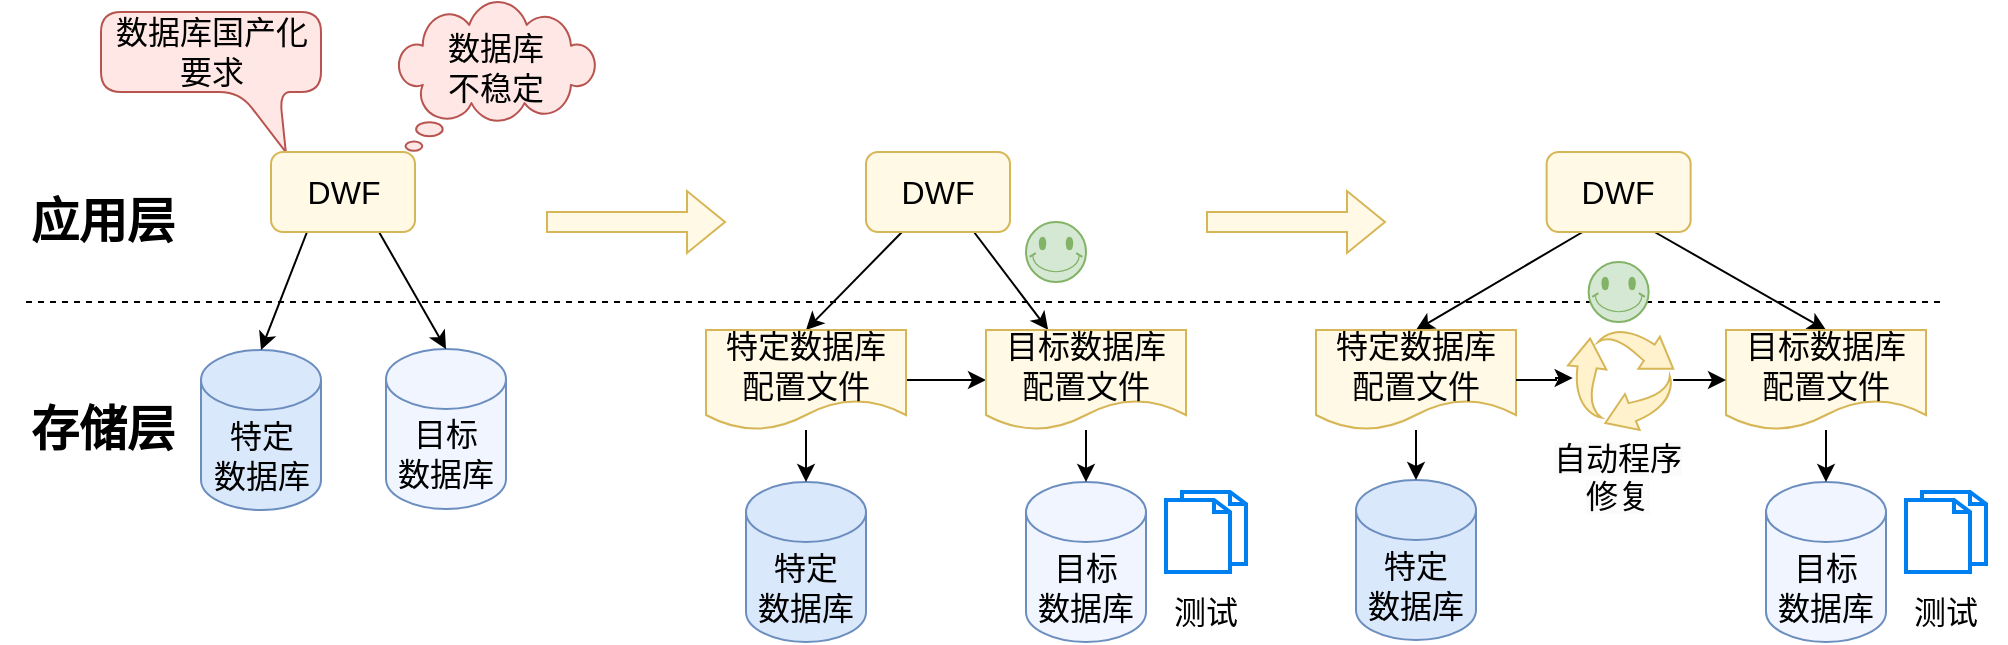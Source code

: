 <mxfile version="24.7.14">
  <diagram name="第 1 页" id="Z13YXTeYMu5rHQkVds1D">
    <mxGraphModel dx="1434" dy="738" grid="1" gridSize="10" guides="1" tooltips="1" connect="1" arrows="1" fold="1" page="1" pageScale="1" pageWidth="1169" pageHeight="827" math="0" shadow="0">
      <root>
        <mxCell id="0" />
        <mxCell id="1" parent="0" />
        <mxCell id="j5bSOG_ibHAwk6ScXbE1-1" value="" style="endArrow=none;dashed=1;html=1;rounded=0;" edge="1" parent="1">
          <mxGeometry width="50" height="50" relative="1" as="geometry">
            <mxPoint x="60" y="350" as="sourcePoint" />
            <mxPoint x="1020" y="350" as="targetPoint" />
          </mxGeometry>
        </mxCell>
        <mxCell id="j5bSOG_ibHAwk6ScXbE1-3" value="特定&lt;div&gt;数据库&lt;/div&gt;" style="shape=cylinder3;whiteSpace=wrap;html=1;boundedLbl=1;backgroundOutline=1;size=15;fontSize=16;fillColor=#dae8fc;strokeColor=#6c8ebf;" vertex="1" parent="1">
          <mxGeometry x="147.5" y="374" width="60" height="80" as="geometry" />
        </mxCell>
        <mxCell id="j5bSOG_ibHAwk6ScXbE1-5" style="rounded=0;orthogonalLoop=1;jettySize=auto;html=1;entryX=0.5;entryY=0;entryDx=0;entryDy=0;entryPerimeter=0;exitX=0.25;exitY=1;exitDx=0;exitDy=0;" edge="1" parent="1" source="j5bSOG_ibHAwk6ScXbE1-71" target="j5bSOG_ibHAwk6ScXbE1-3">
          <mxGeometry relative="1" as="geometry">
            <mxPoint x="197.852" y="316.115" as="sourcePoint" />
          </mxGeometry>
        </mxCell>
        <mxCell id="j5bSOG_ibHAwk6ScXbE1-6" value="" style="verticalLabelPosition=bottom;verticalAlign=top;html=1;shape=mxgraph.basic.smiley;fillColor=#d5e8d4;strokeColor=#82b366;" vertex="1" parent="1">
          <mxGeometry x="560" y="310" width="30" height="30" as="geometry" />
        </mxCell>
        <mxCell id="j5bSOG_ibHAwk6ScXbE1-11" value="数据库&lt;div&gt;不稳定&lt;/div&gt;" style="whiteSpace=wrap;html=1;shape=mxgraph.basic.cloud_callout;fontSize=16;spacingBottom=14;fillColor=#FFE7E5;strokeColor=#b85450;" vertex="1" parent="1">
          <mxGeometry x="245" y="200" width="100" height="80" as="geometry" />
        </mxCell>
        <mxCell id="j5bSOG_ibHAwk6ScXbE1-20" value="&lt;div&gt;目标&lt;/div&gt;&lt;div&gt;数据库&lt;/div&gt;" style="shape=cylinder3;whiteSpace=wrap;html=1;boundedLbl=1;backgroundOutline=1;size=15;fontSize=16;fillColor=#F0F5FF;strokeColor=#6c8ebf;" vertex="1" parent="1">
          <mxGeometry x="240" y="373.5" width="60" height="80" as="geometry" />
        </mxCell>
        <mxCell id="j5bSOG_ibHAwk6ScXbE1-21" style="rounded=0;orthogonalLoop=1;jettySize=auto;html=1;entryX=0.5;entryY=0;entryDx=0;entryDy=0;entryPerimeter=0;exitX=0.75;exitY=1;exitDx=0;exitDy=0;" edge="1" parent="1" source="j5bSOG_ibHAwk6ScXbE1-71" target="j5bSOG_ibHAwk6ScXbE1-20">
          <mxGeometry relative="1" as="geometry">
            <mxPoint x="242.148" y="316.115" as="sourcePoint" />
          </mxGeometry>
        </mxCell>
        <mxCell id="j5bSOG_ibHAwk6ScXbE1-31" style="rounded=0;orthogonalLoop=1;jettySize=auto;html=1;entryX=0.5;entryY=0;entryDx=0;entryDy=0;exitX=0.25;exitY=1;exitDx=0;exitDy=0;" edge="1" parent="1" source="j5bSOG_ibHAwk6ScXbE1-72" target="j5bSOG_ibHAwk6ScXbE1-26">
          <mxGeometry relative="1" as="geometry">
            <mxPoint x="492.261" y="315.888" as="sourcePoint" />
          </mxGeometry>
        </mxCell>
        <mxCell id="j5bSOG_ibHAwk6ScXbE1-32" style="rounded=0;orthogonalLoop=1;jettySize=auto;html=1;exitX=0.75;exitY=1;exitDx=0;exitDy=0;" edge="1" parent="1" source="j5bSOG_ibHAwk6ScXbE1-72" target="j5bSOG_ibHAwk6ScXbE1-27">
          <mxGeometry relative="1" as="geometry">
            <mxPoint x="535.269" y="316.784" as="sourcePoint" />
          </mxGeometry>
        </mxCell>
        <mxCell id="j5bSOG_ibHAwk6ScXbE1-23" value="特定&lt;div&gt;数据库&lt;/div&gt;" style="shape=cylinder3;whiteSpace=wrap;html=1;boundedLbl=1;backgroundOutline=1;size=15;fontSize=16;fillColor=#dae8fc;strokeColor=#6c8ebf;" vertex="1" parent="1">
          <mxGeometry x="420" y="440" width="60" height="80" as="geometry" />
        </mxCell>
        <mxCell id="j5bSOG_ibHAwk6ScXbE1-24" value="&lt;div&gt;目标&lt;/div&gt;&lt;div&gt;数据库&lt;/div&gt;" style="shape=cylinder3;whiteSpace=wrap;html=1;boundedLbl=1;backgroundOutline=1;size=15;fontSize=16;fillColor=#F0F5FF;strokeColor=#6c8ebf;" vertex="1" parent="1">
          <mxGeometry x="560" y="440" width="60" height="80" as="geometry" />
        </mxCell>
        <mxCell id="j5bSOG_ibHAwk6ScXbE1-29" value="" style="edgeStyle=orthogonalEdgeStyle;rounded=0;orthogonalLoop=1;jettySize=auto;html=1;" edge="1" parent="1" source="j5bSOG_ibHAwk6ScXbE1-26" target="j5bSOG_ibHAwk6ScXbE1-23">
          <mxGeometry relative="1" as="geometry" />
        </mxCell>
        <mxCell id="j5bSOG_ibHAwk6ScXbE1-33" style="edgeStyle=orthogonalEdgeStyle;rounded=0;orthogonalLoop=1;jettySize=auto;html=1;entryX=0;entryY=0.5;entryDx=0;entryDy=0;" edge="1" parent="1" source="j5bSOG_ibHAwk6ScXbE1-26" target="j5bSOG_ibHAwk6ScXbE1-27">
          <mxGeometry relative="1" as="geometry" />
        </mxCell>
        <mxCell id="j5bSOG_ibHAwk6ScXbE1-26" value="特定数据库&lt;div style=&quot;font-size: 16px;&quot;&gt;配置文件&lt;/div&gt;" style="shape=document;whiteSpace=wrap;html=1;boundedLbl=1;fontSize=16;fillColor=#FFF9E5;strokeColor=#d6b656;" vertex="1" parent="1">
          <mxGeometry x="400" y="364" width="100" height="50" as="geometry" />
        </mxCell>
        <mxCell id="j5bSOG_ibHAwk6ScXbE1-30" value="" style="edgeStyle=orthogonalEdgeStyle;rounded=0;orthogonalLoop=1;jettySize=auto;html=1;" edge="1" parent="1" source="j5bSOG_ibHAwk6ScXbE1-27" target="j5bSOG_ibHAwk6ScXbE1-24">
          <mxGeometry relative="1" as="geometry" />
        </mxCell>
        <mxCell id="j5bSOG_ibHAwk6ScXbE1-27" value="目标数据库&lt;div style=&quot;font-size: 16px;&quot;&gt;配置文件&lt;/div&gt;" style="shape=document;whiteSpace=wrap;html=1;boundedLbl=1;fontSize=16;fillColor=#FFF9E5;strokeColor=#d6b656;" vertex="1" parent="1">
          <mxGeometry x="540" y="364" width="100" height="50" as="geometry" />
        </mxCell>
        <mxCell id="j5bSOG_ibHAwk6ScXbE1-35" value="" style="shape=image;html=1;verticalAlign=top;verticalLabelPosition=bottom;labelBackgroundColor=#ffffff;imageAspect=0;aspect=fixed;image=https://cdn4.iconfinder.com/data/icons/free-valentine-s-emoji/64/heart-emoji-emotion-playful-crazy-tongue-128.png" vertex="1" parent="1">
          <mxGeometry x="500" y="360" width="30" height="30" as="geometry" />
        </mxCell>
        <mxCell id="j5bSOG_ibHAwk6ScXbE1-39" value="" style="shape=image;html=1;verticalAlign=top;verticalLabelPosition=bottom;labelBackgroundColor=#ffffff;imageAspect=0;aspect=fixed;image=https://cdn4.iconfinder.com/data/icons/free-valentine-s-emoji/64/heart-emoji-emotion-playful-crazy-tongue-128.png" vertex="1" parent="1">
          <mxGeometry x="260" y="320" width="30" height="30" as="geometry" />
        </mxCell>
        <mxCell id="j5bSOG_ibHAwk6ScXbE1-41" value="&lt;span style=&quot;font-size: 16px;&quot;&gt;数据库国产化&lt;/span&gt;&lt;div&gt;&lt;span style=&quot;font-size: 16px;&quot;&gt;要求&lt;/span&gt;&lt;/div&gt;" style="shape=callout;whiteSpace=wrap;html=1;perimeter=calloutPerimeter;position2=0.84;size=30;position=0.63;rounded=1;fillColor=#FFE7E5;strokeColor=#b85450;" vertex="1" parent="1">
          <mxGeometry x="97.5" y="205" width="110" height="70" as="geometry" />
        </mxCell>
        <mxCell id="j5bSOG_ibHAwk6ScXbE1-53" value="" style="verticalLabelPosition=bottom;verticalAlign=top;html=1;shape=mxgraph.basic.smiley;fillColor=#d5e8d4;strokeColor=#82b366;" vertex="1" parent="1">
          <mxGeometry x="841.32" y="330" width="30" height="30" as="geometry" />
        </mxCell>
        <mxCell id="j5bSOG_ibHAwk6ScXbE1-54" style="rounded=0;orthogonalLoop=1;jettySize=auto;html=1;entryX=0.5;entryY=0;entryDx=0;entryDy=0;exitX=0.25;exitY=1;exitDx=0;exitDy=0;" edge="1" parent="1" source="j5bSOG_ibHAwk6ScXbE1-74" target="j5bSOG_ibHAwk6ScXbE1-61">
          <mxGeometry relative="1" as="geometry">
            <mxPoint x="824.654" y="312.152" as="sourcePoint" />
          </mxGeometry>
        </mxCell>
        <mxCell id="j5bSOG_ibHAwk6ScXbE1-55" style="rounded=0;orthogonalLoop=1;jettySize=auto;html=1;exitX=0.75;exitY=1;exitDx=0;exitDy=0;entryX=0.5;entryY=0;entryDx=0;entryDy=0;" edge="1" parent="1" source="j5bSOG_ibHAwk6ScXbE1-74" target="j5bSOG_ibHAwk6ScXbE1-63">
          <mxGeometry relative="1" as="geometry">
            <mxPoint x="880.873" y="314.546" as="sourcePoint" />
          </mxGeometry>
        </mxCell>
        <mxCell id="j5bSOG_ibHAwk6ScXbE1-57" value="特定&lt;div&gt;数据库&lt;/div&gt;" style="shape=cylinder3;whiteSpace=wrap;html=1;boundedLbl=1;backgroundOutline=1;size=15;fontSize=16;fillColor=#dae8fc;strokeColor=#6c8ebf;" vertex="1" parent="1">
          <mxGeometry x="725" y="439" width="60" height="80" as="geometry" />
        </mxCell>
        <mxCell id="j5bSOG_ibHAwk6ScXbE1-58" value="&lt;div&gt;目标&lt;/div&gt;&lt;div&gt;数据库&lt;/div&gt;" style="shape=cylinder3;whiteSpace=wrap;html=1;boundedLbl=1;backgroundOutline=1;size=15;fontSize=16;fillColor=#F0F5FF;strokeColor=#6c8ebf;" vertex="1" parent="1">
          <mxGeometry x="930" y="440" width="60" height="80" as="geometry" />
        </mxCell>
        <mxCell id="j5bSOG_ibHAwk6ScXbE1-59" value="" style="edgeStyle=orthogonalEdgeStyle;rounded=0;orthogonalLoop=1;jettySize=auto;html=1;" edge="1" parent="1" source="j5bSOG_ibHAwk6ScXbE1-61" target="j5bSOG_ibHAwk6ScXbE1-57">
          <mxGeometry relative="1" as="geometry" />
        </mxCell>
        <mxCell id="j5bSOG_ibHAwk6ScXbE1-61" value="特定数据库&lt;div style=&quot;font-size: 16px;&quot;&gt;配置文件&lt;/div&gt;" style="shape=document;whiteSpace=wrap;html=1;boundedLbl=1;fontSize=16;fillColor=#FFF9E5;strokeColor=#d6b656;gradientColor=none;" vertex="1" parent="1">
          <mxGeometry x="705" y="364" width="100" height="50" as="geometry" />
        </mxCell>
        <mxCell id="j5bSOG_ibHAwk6ScXbE1-62" value="" style="edgeStyle=orthogonalEdgeStyle;rounded=0;orthogonalLoop=1;jettySize=auto;html=1;" edge="1" parent="1" source="j5bSOG_ibHAwk6ScXbE1-63" target="j5bSOG_ibHAwk6ScXbE1-58">
          <mxGeometry relative="1" as="geometry" />
        </mxCell>
        <mxCell id="j5bSOG_ibHAwk6ScXbE1-63" value="目标数据库&lt;div style=&quot;font-size: 16px;&quot;&gt;配置文件&lt;/div&gt;" style="shape=document;whiteSpace=wrap;html=1;boundedLbl=1;fontSize=16;fillColor=#FFF9E5;strokeColor=#d6b656;" vertex="1" parent="1">
          <mxGeometry x="910" y="364" width="100" height="50" as="geometry" />
        </mxCell>
        <mxCell id="j5bSOG_ibHAwk6ScXbE1-69" style="edgeStyle=orthogonalEdgeStyle;rounded=0;orthogonalLoop=1;jettySize=auto;html=1;entryX=0;entryY=0.5;entryDx=0;entryDy=0;" edge="1" parent="1" source="j5bSOG_ibHAwk6ScXbE1-66" target="j5bSOG_ibHAwk6ScXbE1-63">
          <mxGeometry relative="1" as="geometry" />
        </mxCell>
        <mxCell id="j5bSOG_ibHAwk6ScXbE1-66" value="" style="sketch=0;html=1;aspect=fixed;strokeColor=#d6b656;shadow=0;fillColor=#fff2cc;verticalAlign=top;labelPosition=center;verticalLabelPosition=bottom;shape=mxgraph.gcp2.arrow_cycle" vertex="1" parent="1">
          <mxGeometry x="831" y="364" width="52.63" height="50" as="geometry" />
        </mxCell>
        <mxCell id="j5bSOG_ibHAwk6ScXbE1-67" value="&#xa;&lt;span style=&quot;color: rgb(0, 0, 0); font-family: Helvetica; font-size: 16px; font-style: normal; font-variant-ligatures: normal; font-variant-caps: normal; font-weight: 400; letter-spacing: normal; orphans: 2; text-align: center; text-indent: 0px; text-transform: none; widows: 2; word-spacing: 0px; -webkit-text-stroke-width: 0px; white-space: normal; background-color: rgb(251, 251, 251); text-decoration-thickness: initial; text-decoration-style: initial; text-decoration-color: initial; display: inline !important; float: none;&quot;&gt;自动程序修复&lt;/span&gt;&#xa;&#xa;" style="text;html=1;align=center;verticalAlign=middle;whiteSpace=wrap;rounded=0;" vertex="1" parent="1">
          <mxGeometry x="816.32" y="420" width="80" height="50" as="geometry" />
        </mxCell>
        <mxCell id="j5bSOG_ibHAwk6ScXbE1-68" style="edgeStyle=orthogonalEdgeStyle;rounded=0;orthogonalLoop=1;jettySize=auto;html=1;entryX=0.044;entryY=0.48;entryDx=0;entryDy=0;entryPerimeter=0;" edge="1" parent="1" source="j5bSOG_ibHAwk6ScXbE1-61" target="j5bSOG_ibHAwk6ScXbE1-66">
          <mxGeometry relative="1" as="geometry" />
        </mxCell>
        <mxCell id="j5bSOG_ibHAwk6ScXbE1-71" value="&lt;span style=&quot;font-size: 16px;&quot;&gt;DWF&lt;/span&gt;" style="rounded=1;whiteSpace=wrap;html=1;fillColor=#FFF9E5;strokeColor=#d6b656;" vertex="1" parent="1">
          <mxGeometry x="182.5" y="275" width="72" height="40" as="geometry" />
        </mxCell>
        <mxCell id="j5bSOG_ibHAwk6ScXbE1-72" value="&lt;span style=&quot;font-size: 16px;&quot;&gt;DWF&lt;/span&gt;" style="rounded=1;whiteSpace=wrap;html=1;fillColor=#FFF9E5;strokeColor=#d6b656;" vertex="1" parent="1">
          <mxGeometry x="480" y="275" width="72" height="40" as="geometry" />
        </mxCell>
        <mxCell id="j5bSOG_ibHAwk6ScXbE1-74" value="&lt;span style=&quot;font-size: 16px;&quot;&gt;DWF&lt;/span&gt;" style="rounded=1;whiteSpace=wrap;html=1;fillColor=#FFF9E5;strokeColor=#d6b656;" vertex="1" parent="1">
          <mxGeometry x="820.32" y="275" width="72" height="40" as="geometry" />
        </mxCell>
        <mxCell id="j5bSOG_ibHAwk6ScXbE1-78" value="" style="group" vertex="1" connectable="0" parent="1">
          <mxGeometry x="990" y="445" width="60" height="75" as="geometry" />
        </mxCell>
        <mxCell id="j5bSOG_ibHAwk6ScXbE1-76" value="" style="html=1;verticalLabelPosition=bottom;align=center;labelBackgroundColor=#ffffff;verticalAlign=top;strokeWidth=2;strokeColor=#0080F0;shadow=0;dashed=0;shape=mxgraph.ios7.icons.documents;" vertex="1" parent="j5bSOG_ibHAwk6ScXbE1-78">
          <mxGeometry x="10" width="40" height="40" as="geometry" />
        </mxCell>
        <mxCell id="j5bSOG_ibHAwk6ScXbE1-77" value="测试" style="text;html=1;align=center;verticalAlign=middle;whiteSpace=wrap;rounded=0;fontSize=16;" vertex="1" parent="j5bSOG_ibHAwk6ScXbE1-78">
          <mxGeometry y="45" width="60" height="30" as="geometry" />
        </mxCell>
        <mxCell id="j5bSOG_ibHAwk6ScXbE1-82" value="" style="group" vertex="1" connectable="0" parent="1">
          <mxGeometry x="620" y="445" width="60" height="75" as="geometry" />
        </mxCell>
        <mxCell id="j5bSOG_ibHAwk6ScXbE1-83" value="" style="html=1;verticalLabelPosition=bottom;align=center;labelBackgroundColor=#ffffff;verticalAlign=top;strokeWidth=2;strokeColor=#0080F0;shadow=0;dashed=0;shape=mxgraph.ios7.icons.documents;" vertex="1" parent="j5bSOG_ibHAwk6ScXbE1-82">
          <mxGeometry x="10" width="40" height="40" as="geometry" />
        </mxCell>
        <mxCell id="j5bSOG_ibHAwk6ScXbE1-84" value="测试" style="text;html=1;align=center;verticalAlign=middle;whiteSpace=wrap;rounded=0;fontSize=16;" vertex="1" parent="j5bSOG_ibHAwk6ScXbE1-82">
          <mxGeometry y="45" width="60" height="30" as="geometry" />
        </mxCell>
        <mxCell id="j5bSOG_ibHAwk6ScXbE1-85" value="" style="endArrow=classic;html=1;rounded=0;shape=flexArrow;fillColor=#FFF9E5;strokeColor=#d6b656;" edge="1" parent="1">
          <mxGeometry width="50" height="50" relative="1" as="geometry">
            <mxPoint x="320" y="310" as="sourcePoint" />
            <mxPoint x="410" y="310" as="targetPoint" />
          </mxGeometry>
        </mxCell>
        <mxCell id="j5bSOG_ibHAwk6ScXbE1-86" value="" style="endArrow=classic;html=1;rounded=0;shape=flexArrow;fillColor=#FFF9E5;strokeColor=#d6b656;" edge="1" parent="1">
          <mxGeometry width="50" height="50" relative="1" as="geometry">
            <mxPoint x="650" y="310" as="sourcePoint" />
            <mxPoint x="740" y="310" as="targetPoint" />
          </mxGeometry>
        </mxCell>
        <mxCell id="j5bSOG_ibHAwk6ScXbE1-88" value="应用层" style="text;strokeColor=none;fillColor=none;html=1;fontSize=24;fontStyle=1;verticalAlign=middle;align=center;" vertex="1" parent="1">
          <mxGeometry x="47.5" y="290" width="100" height="40" as="geometry" />
        </mxCell>
        <mxCell id="j5bSOG_ibHAwk6ScXbE1-89" value="存储层" style="text;strokeColor=none;fillColor=none;html=1;fontSize=24;fontStyle=1;verticalAlign=middle;align=center;" vertex="1" parent="1">
          <mxGeometry x="47.5" y="394" width="100" height="40" as="geometry" />
        </mxCell>
      </root>
    </mxGraphModel>
  </diagram>
</mxfile>
